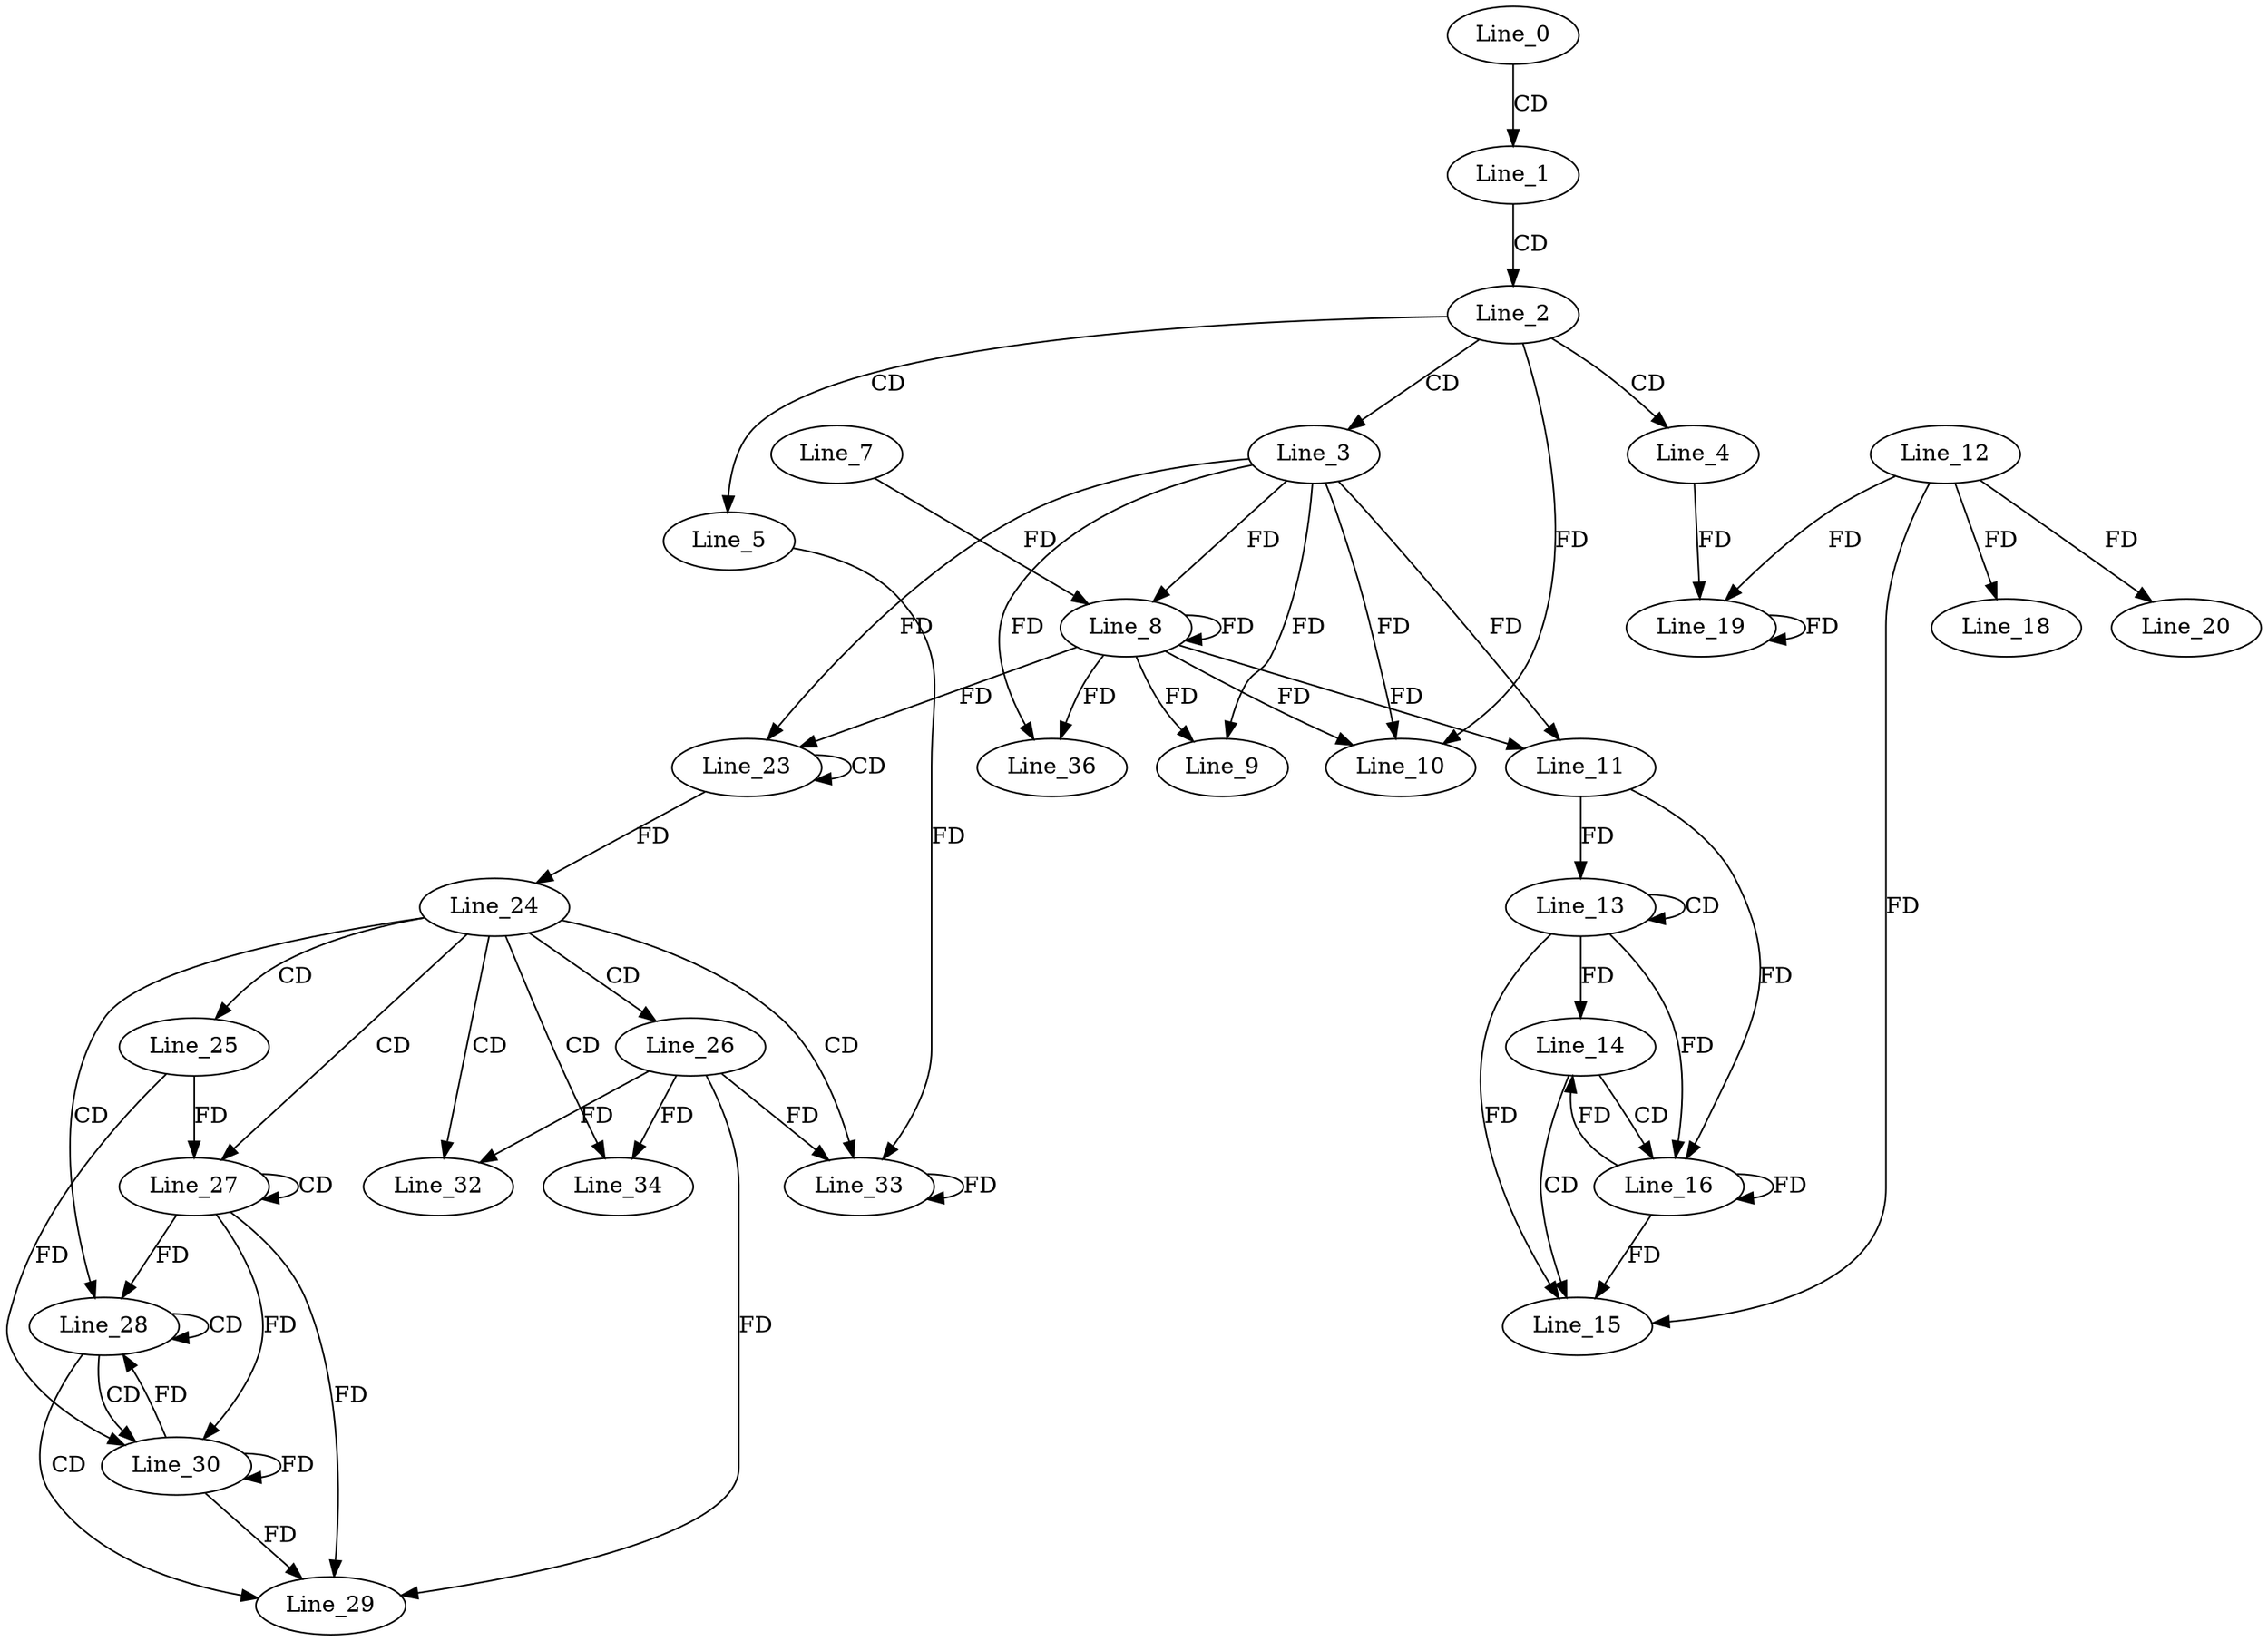 digraph G {
  Line_0;
  Line_1;
  Line_2;
  Line_3;
  Line_4;
  Line_5;
  Line_8;
  Line_7;
  Line_8;
  Line_9;
  Line_10;
  Line_11;
  Line_13;
  Line_13;
  Line_11;
  Line_14;
  Line_15;
  Line_12;
  Line_16;
  Line_16;
  Line_18;
  Line_19;
  Line_19;
  Line_20;
  Line_23;
  Line_23;
  Line_24;
  Line_25;
  Line_26;
  Line_27;
  Line_27;
  Line_28;
  Line_29;
  Line_30;
  Line_30;
  Line_32;
  Line_33;
  Line_33;
  Line_34;
  Line_36;
  Line_0 -> Line_1 [ label="CD" ];
  Line_1 -> Line_2 [ label="CD" ];
  Line_2 -> Line_3 [ label="CD" ];
  Line_2 -> Line_4 [ label="CD" ];
  Line_2 -> Line_5 [ label="CD" ];
  Line_3 -> Line_8 [ label="FD" ];
  Line_8 -> Line_8 [ label="FD" ];
  Line_7 -> Line_8 [ label="FD" ];
  Line_3 -> Line_9 [ label="FD" ];
  Line_8 -> Line_9 [ label="FD" ];
  Line_3 -> Line_10 [ label="FD" ];
  Line_8 -> Line_10 [ label="FD" ];
  Line_2 -> Line_10 [ label="FD" ];
  Line_3 -> Line_11 [ label="FD" ];
  Line_8 -> Line_11 [ label="FD" ];
  Line_13 -> Line_13 [ label="CD" ];
  Line_11 -> Line_13 [ label="FD" ];
  Line_13 -> Line_14 [ label="FD" ];
  Line_14 -> Line_15 [ label="CD" ];
  Line_12 -> Line_15 [ label="FD" ];
  Line_13 -> Line_15 [ label="FD" ];
  Line_14 -> Line_16 [ label="CD" ];
  Line_16 -> Line_16 [ label="FD" ];
  Line_13 -> Line_16 [ label="FD" ];
  Line_11 -> Line_16 [ label="FD" ];
  Line_12 -> Line_18 [ label="FD" ];
  Line_4 -> Line_19 [ label="FD" ];
  Line_19 -> Line_19 [ label="FD" ];
  Line_12 -> Line_19 [ label="FD" ];
  Line_12 -> Line_20 [ label="FD" ];
  Line_23 -> Line_23 [ label="CD" ];
  Line_3 -> Line_23 [ label="FD" ];
  Line_8 -> Line_23 [ label="FD" ];
  Line_23 -> Line_24 [ label="FD" ];
  Line_24 -> Line_25 [ label="CD" ];
  Line_24 -> Line_26 [ label="CD" ];
  Line_24 -> Line_27 [ label="CD" ];
  Line_27 -> Line_27 [ label="CD" ];
  Line_25 -> Line_27 [ label="FD" ];
  Line_24 -> Line_28 [ label="CD" ];
  Line_28 -> Line_28 [ label="CD" ];
  Line_27 -> Line_28 [ label="FD" ];
  Line_28 -> Line_29 [ label="CD" ];
  Line_26 -> Line_29 [ label="FD" ];
  Line_27 -> Line_29 [ label="FD" ];
  Line_28 -> Line_30 [ label="CD" ];
  Line_30 -> Line_30 [ label="FD" ];
  Line_27 -> Line_30 [ label="FD" ];
  Line_25 -> Line_30 [ label="FD" ];
  Line_24 -> Line_32 [ label="CD" ];
  Line_26 -> Line_32 [ label="FD" ];
  Line_24 -> Line_33 [ label="CD" ];
  Line_5 -> Line_33 [ label="FD" ];
  Line_33 -> Line_33 [ label="FD" ];
  Line_26 -> Line_33 [ label="FD" ];
  Line_24 -> Line_34 [ label="CD" ];
  Line_26 -> Line_34 [ label="FD" ];
  Line_3 -> Line_36 [ label="FD" ];
  Line_8 -> Line_36 [ label="FD" ];
  Line_16 -> Line_14 [ label="FD" ];
  Line_16 -> Line_15 [ label="FD" ];
  Line_30 -> Line_28 [ label="FD" ];
  Line_30 -> Line_29 [ label="FD" ];
}
